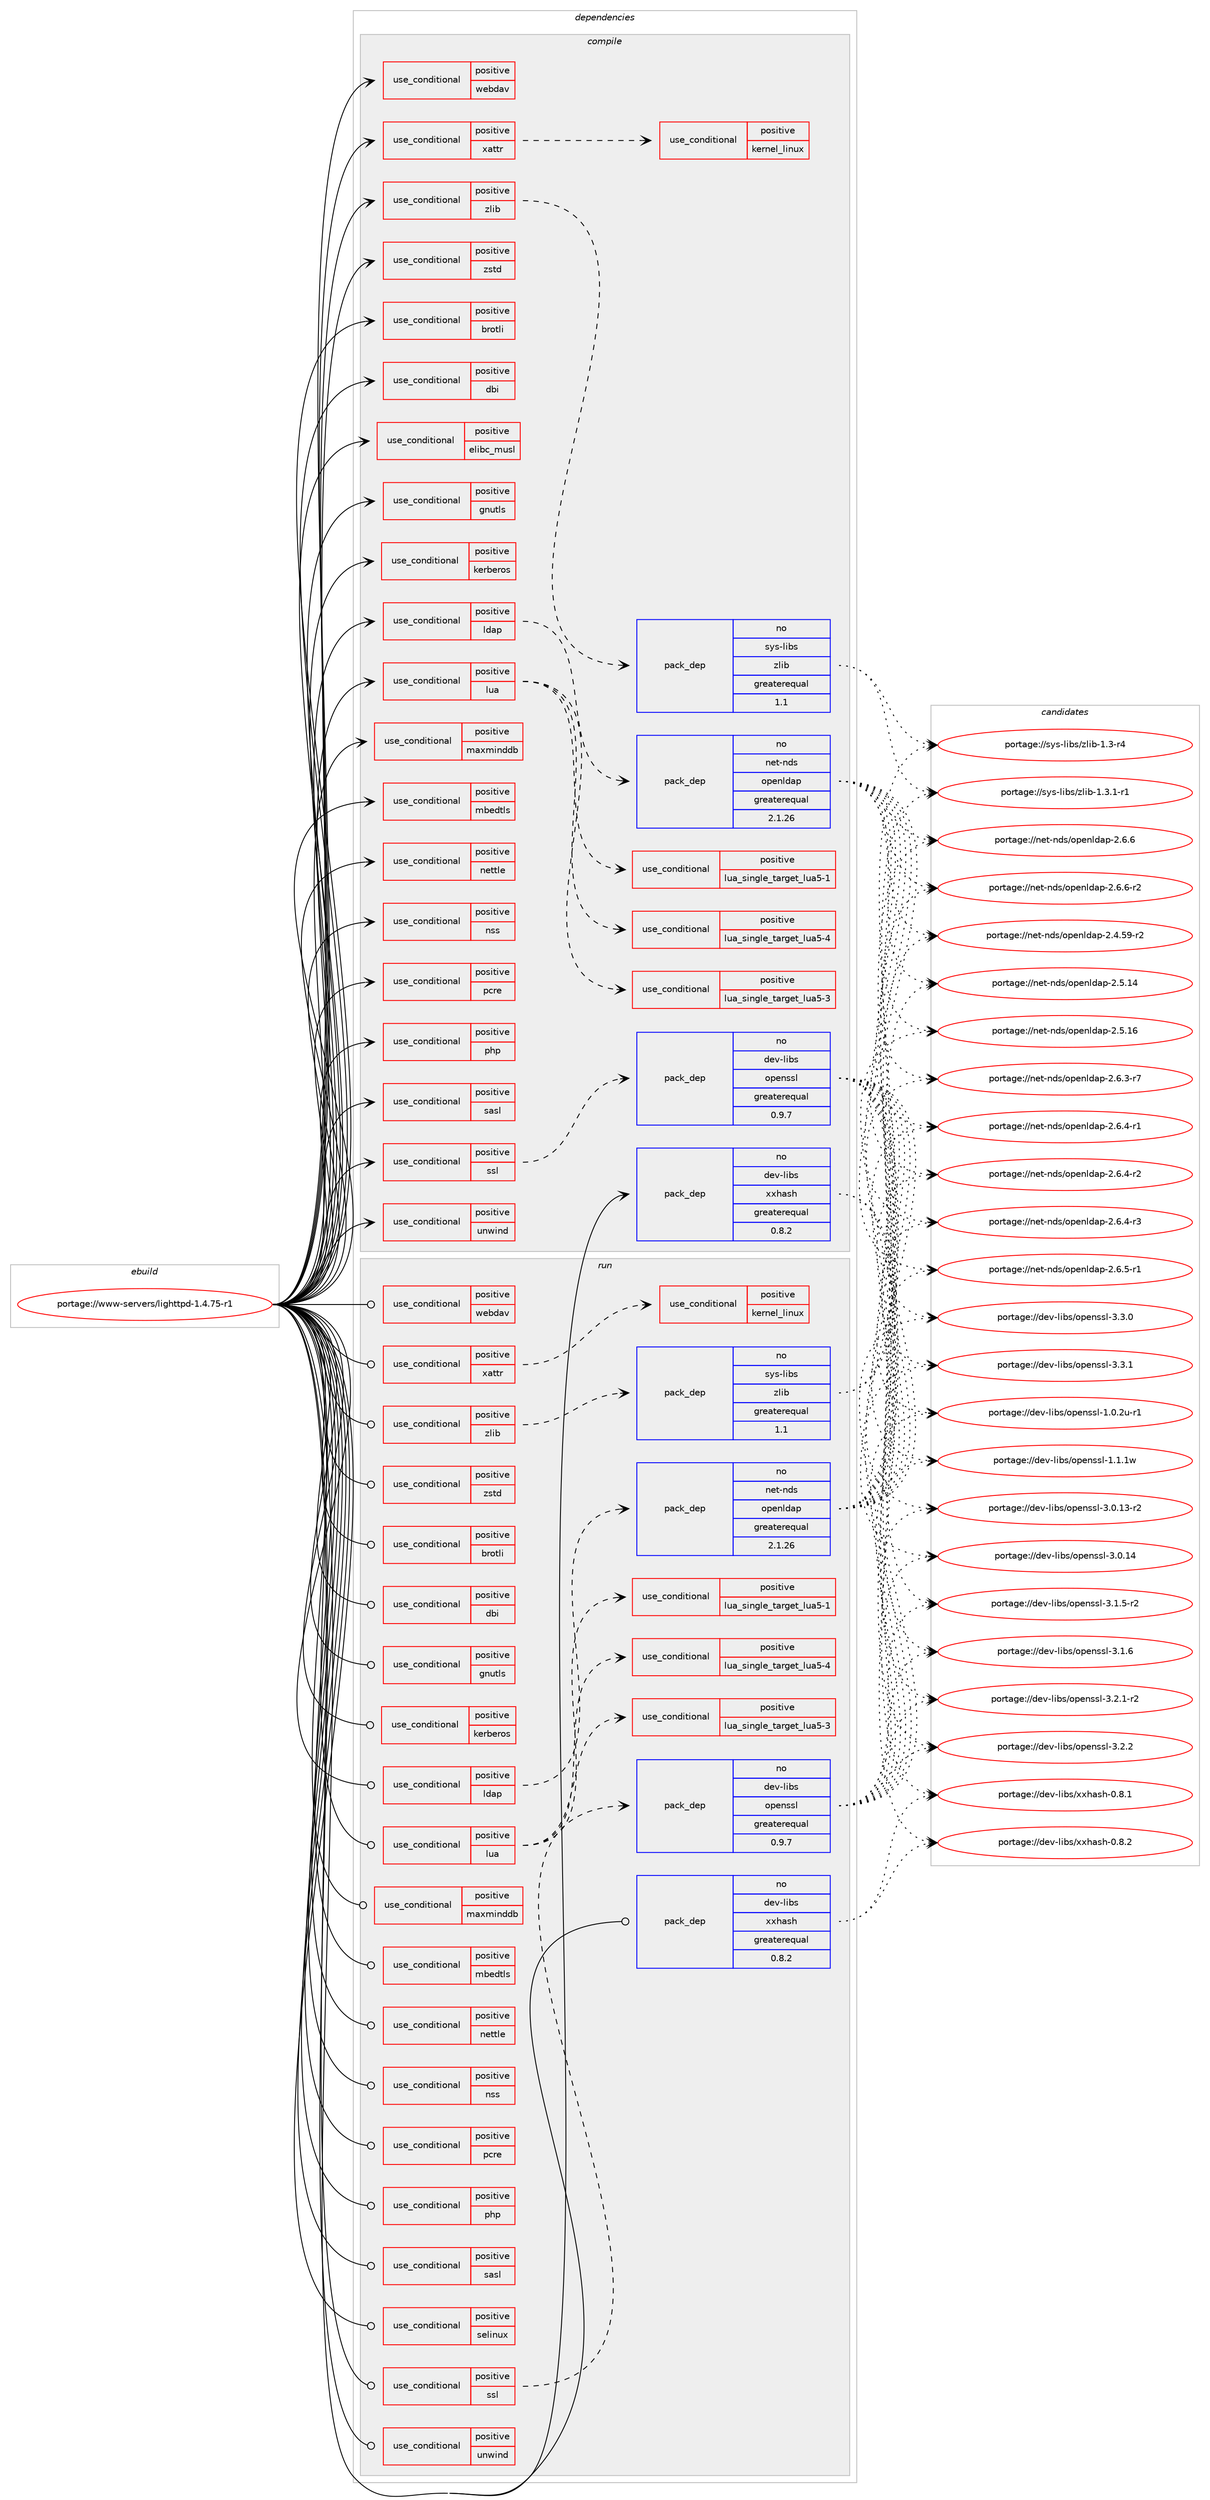 digraph prolog {

# *************
# Graph options
# *************

newrank=true;
concentrate=true;
compound=true;
graph [rankdir=LR,fontname=Helvetica,fontsize=10,ranksep=1.5];#, ranksep=2.5, nodesep=0.2];
edge  [arrowhead=vee];
node  [fontname=Helvetica,fontsize=10];

# **********
# The ebuild
# **********

subgraph cluster_leftcol {
color=gray;
rank=same;
label=<<i>ebuild</i>>;
id [label="portage://www-servers/lighttpd-1.4.75-r1", color=red, width=4, href="../www-servers/lighttpd-1.4.75-r1.svg"];
}

# ****************
# The dependencies
# ****************

subgraph cluster_midcol {
color=gray;
label=<<i>dependencies</i>>;
subgraph cluster_compile {
fillcolor="#eeeeee";
style=filled;
label=<<i>compile</i>>;
subgraph cond117906 {
dependency226831 [label=<<TABLE BORDER="0" CELLBORDER="1" CELLSPACING="0" CELLPADDING="4"><TR><TD ROWSPAN="3" CELLPADDING="10">use_conditional</TD></TR><TR><TD>positive</TD></TR><TR><TD>brotli</TD></TR></TABLE>>, shape=none, color=red];
# *** BEGIN UNKNOWN DEPENDENCY TYPE (TODO) ***
# dependency226831 -> package_dependency(portage://www-servers/lighttpd-1.4.75-r1,install,no,app-arch,brotli,none,[,,],any_same_slot,[])
# *** END UNKNOWN DEPENDENCY TYPE (TODO) ***

}
id:e -> dependency226831:w [weight=20,style="solid",arrowhead="vee"];
subgraph cond117907 {
dependency226832 [label=<<TABLE BORDER="0" CELLBORDER="1" CELLSPACING="0" CELLPADDING="4"><TR><TD ROWSPAN="3" CELLPADDING="10">use_conditional</TD></TR><TR><TD>positive</TD></TR><TR><TD>dbi</TD></TR></TABLE>>, shape=none, color=red];
# *** BEGIN UNKNOWN DEPENDENCY TYPE (TODO) ***
# dependency226832 -> package_dependency(portage://www-servers/lighttpd-1.4.75-r1,install,no,dev-db,libdbi,none,[,,],[],[])
# *** END UNKNOWN DEPENDENCY TYPE (TODO) ***

}
id:e -> dependency226832:w [weight=20,style="solid",arrowhead="vee"];
subgraph cond117908 {
dependency226833 [label=<<TABLE BORDER="0" CELLBORDER="1" CELLSPACING="0" CELLPADDING="4"><TR><TD ROWSPAN="3" CELLPADDING="10">use_conditional</TD></TR><TR><TD>positive</TD></TR><TR><TD>elibc_musl</TD></TR></TABLE>>, shape=none, color=red];
# *** BEGIN UNKNOWN DEPENDENCY TYPE (TODO) ***
# dependency226833 -> package_dependency(portage://www-servers/lighttpd-1.4.75-r1,install,no,sys-libs,queue-standalone,none,[,,],[],[])
# *** END UNKNOWN DEPENDENCY TYPE (TODO) ***

}
id:e -> dependency226833:w [weight=20,style="solid",arrowhead="vee"];
subgraph cond117909 {
dependency226834 [label=<<TABLE BORDER="0" CELLBORDER="1" CELLSPACING="0" CELLPADDING="4"><TR><TD ROWSPAN="3" CELLPADDING="10">use_conditional</TD></TR><TR><TD>positive</TD></TR><TR><TD>gnutls</TD></TR></TABLE>>, shape=none, color=red];
# *** BEGIN UNKNOWN DEPENDENCY TYPE (TODO) ***
# dependency226834 -> package_dependency(portage://www-servers/lighttpd-1.4.75-r1,install,no,net-libs,gnutls,none,[,,],[],[])
# *** END UNKNOWN DEPENDENCY TYPE (TODO) ***

}
id:e -> dependency226834:w [weight=20,style="solid",arrowhead="vee"];
subgraph cond117910 {
dependency226835 [label=<<TABLE BORDER="0" CELLBORDER="1" CELLSPACING="0" CELLPADDING="4"><TR><TD ROWSPAN="3" CELLPADDING="10">use_conditional</TD></TR><TR><TD>positive</TD></TR><TR><TD>kerberos</TD></TR></TABLE>>, shape=none, color=red];
# *** BEGIN UNKNOWN DEPENDENCY TYPE (TODO) ***
# dependency226835 -> package_dependency(portage://www-servers/lighttpd-1.4.75-r1,install,no,virtual,krb5,none,[,,],[],[])
# *** END UNKNOWN DEPENDENCY TYPE (TODO) ***

}
id:e -> dependency226835:w [weight=20,style="solid",arrowhead="vee"];
subgraph cond117911 {
dependency226836 [label=<<TABLE BORDER="0" CELLBORDER="1" CELLSPACING="0" CELLPADDING="4"><TR><TD ROWSPAN="3" CELLPADDING="10">use_conditional</TD></TR><TR><TD>positive</TD></TR><TR><TD>ldap</TD></TR></TABLE>>, shape=none, color=red];
subgraph pack105628 {
dependency226837 [label=<<TABLE BORDER="0" CELLBORDER="1" CELLSPACING="0" CELLPADDING="4" WIDTH="220"><TR><TD ROWSPAN="6" CELLPADDING="30">pack_dep</TD></TR><TR><TD WIDTH="110">no</TD></TR><TR><TD>net-nds</TD></TR><TR><TD>openldap</TD></TR><TR><TD>greaterequal</TD></TR><TR><TD>2.1.26</TD></TR></TABLE>>, shape=none, color=blue];
}
dependency226836:e -> dependency226837:w [weight=20,style="dashed",arrowhead="vee"];
}
id:e -> dependency226836:w [weight=20,style="solid",arrowhead="vee"];
subgraph cond117912 {
dependency226838 [label=<<TABLE BORDER="0" CELLBORDER="1" CELLSPACING="0" CELLPADDING="4"><TR><TD ROWSPAN="3" CELLPADDING="10">use_conditional</TD></TR><TR><TD>positive</TD></TR><TR><TD>lua</TD></TR></TABLE>>, shape=none, color=red];
subgraph cond117913 {
dependency226839 [label=<<TABLE BORDER="0" CELLBORDER="1" CELLSPACING="0" CELLPADDING="4"><TR><TD ROWSPAN="3" CELLPADDING="10">use_conditional</TD></TR><TR><TD>positive</TD></TR><TR><TD>lua_single_target_lua5-1</TD></TR></TABLE>>, shape=none, color=red];
# *** BEGIN UNKNOWN DEPENDENCY TYPE (TODO) ***
# dependency226839 -> package_dependency(portage://www-servers/lighttpd-1.4.75-r1,install,no,dev-lang,lua,none,[,,],[slot(5.1)],[])
# *** END UNKNOWN DEPENDENCY TYPE (TODO) ***

}
dependency226838:e -> dependency226839:w [weight=20,style="dashed",arrowhead="vee"];
subgraph cond117914 {
dependency226840 [label=<<TABLE BORDER="0" CELLBORDER="1" CELLSPACING="0" CELLPADDING="4"><TR><TD ROWSPAN="3" CELLPADDING="10">use_conditional</TD></TR><TR><TD>positive</TD></TR><TR><TD>lua_single_target_lua5-3</TD></TR></TABLE>>, shape=none, color=red];
# *** BEGIN UNKNOWN DEPENDENCY TYPE (TODO) ***
# dependency226840 -> package_dependency(portage://www-servers/lighttpd-1.4.75-r1,install,no,dev-lang,lua,none,[,,],[slot(5.3)],[])
# *** END UNKNOWN DEPENDENCY TYPE (TODO) ***

}
dependency226838:e -> dependency226840:w [weight=20,style="dashed",arrowhead="vee"];
subgraph cond117915 {
dependency226841 [label=<<TABLE BORDER="0" CELLBORDER="1" CELLSPACING="0" CELLPADDING="4"><TR><TD ROWSPAN="3" CELLPADDING="10">use_conditional</TD></TR><TR><TD>positive</TD></TR><TR><TD>lua_single_target_lua5-4</TD></TR></TABLE>>, shape=none, color=red];
# *** BEGIN UNKNOWN DEPENDENCY TYPE (TODO) ***
# dependency226841 -> package_dependency(portage://www-servers/lighttpd-1.4.75-r1,install,no,dev-lang,lua,none,[,,],[slot(5.4)],[])
# *** END UNKNOWN DEPENDENCY TYPE (TODO) ***

}
dependency226838:e -> dependency226841:w [weight=20,style="dashed",arrowhead="vee"];
}
id:e -> dependency226838:w [weight=20,style="solid",arrowhead="vee"];
subgraph cond117916 {
dependency226842 [label=<<TABLE BORDER="0" CELLBORDER="1" CELLSPACING="0" CELLPADDING="4"><TR><TD ROWSPAN="3" CELLPADDING="10">use_conditional</TD></TR><TR><TD>positive</TD></TR><TR><TD>maxminddb</TD></TR></TABLE>>, shape=none, color=red];
# *** BEGIN UNKNOWN DEPENDENCY TYPE (TODO) ***
# dependency226842 -> package_dependency(portage://www-servers/lighttpd-1.4.75-r1,install,no,dev-libs,libmaxminddb,none,[,,],[],[])
# *** END UNKNOWN DEPENDENCY TYPE (TODO) ***

}
id:e -> dependency226842:w [weight=20,style="solid",arrowhead="vee"];
subgraph cond117917 {
dependency226843 [label=<<TABLE BORDER="0" CELLBORDER="1" CELLSPACING="0" CELLPADDING="4"><TR><TD ROWSPAN="3" CELLPADDING="10">use_conditional</TD></TR><TR><TD>positive</TD></TR><TR><TD>mbedtls</TD></TR></TABLE>>, shape=none, color=red];
# *** BEGIN UNKNOWN DEPENDENCY TYPE (TODO) ***
# dependency226843 -> package_dependency(portage://www-servers/lighttpd-1.4.75-r1,install,no,net-libs,mbedtls,none,[,,],[],[])
# *** END UNKNOWN DEPENDENCY TYPE (TODO) ***

}
id:e -> dependency226843:w [weight=20,style="solid",arrowhead="vee"];
subgraph cond117918 {
dependency226844 [label=<<TABLE BORDER="0" CELLBORDER="1" CELLSPACING="0" CELLPADDING="4"><TR><TD ROWSPAN="3" CELLPADDING="10">use_conditional</TD></TR><TR><TD>positive</TD></TR><TR><TD>nettle</TD></TR></TABLE>>, shape=none, color=red];
# *** BEGIN UNKNOWN DEPENDENCY TYPE (TODO) ***
# dependency226844 -> package_dependency(portage://www-servers/lighttpd-1.4.75-r1,install,no,dev-libs,nettle,none,[,,],any_same_slot,[])
# *** END UNKNOWN DEPENDENCY TYPE (TODO) ***

}
id:e -> dependency226844:w [weight=20,style="solid",arrowhead="vee"];
subgraph cond117919 {
dependency226845 [label=<<TABLE BORDER="0" CELLBORDER="1" CELLSPACING="0" CELLPADDING="4"><TR><TD ROWSPAN="3" CELLPADDING="10">use_conditional</TD></TR><TR><TD>positive</TD></TR><TR><TD>nss</TD></TR></TABLE>>, shape=none, color=red];
# *** BEGIN UNKNOWN DEPENDENCY TYPE (TODO) ***
# dependency226845 -> package_dependency(portage://www-servers/lighttpd-1.4.75-r1,install,no,dev-libs,nss,none,[,,],[],[])
# *** END UNKNOWN DEPENDENCY TYPE (TODO) ***

}
id:e -> dependency226845:w [weight=20,style="solid",arrowhead="vee"];
subgraph cond117920 {
dependency226846 [label=<<TABLE BORDER="0" CELLBORDER="1" CELLSPACING="0" CELLPADDING="4"><TR><TD ROWSPAN="3" CELLPADDING="10">use_conditional</TD></TR><TR><TD>positive</TD></TR><TR><TD>pcre</TD></TR></TABLE>>, shape=none, color=red];
# *** BEGIN UNKNOWN DEPENDENCY TYPE (TODO) ***
# dependency226846 -> package_dependency(portage://www-servers/lighttpd-1.4.75-r1,install,no,dev-libs,libpcre2,none,[,,],[],[])
# *** END UNKNOWN DEPENDENCY TYPE (TODO) ***

}
id:e -> dependency226846:w [weight=20,style="solid",arrowhead="vee"];
subgraph cond117921 {
dependency226847 [label=<<TABLE BORDER="0" CELLBORDER="1" CELLSPACING="0" CELLPADDING="4"><TR><TD ROWSPAN="3" CELLPADDING="10">use_conditional</TD></TR><TR><TD>positive</TD></TR><TR><TD>php</TD></TR></TABLE>>, shape=none, color=red];
# *** BEGIN UNKNOWN DEPENDENCY TYPE (TODO) ***
# dependency226847 -> package_dependency(portage://www-servers/lighttpd-1.4.75-r1,install,no,dev-lang,php,none,[,,],any_different_slot,[use(enable(cgi),none)])
# *** END UNKNOWN DEPENDENCY TYPE (TODO) ***

}
id:e -> dependency226847:w [weight=20,style="solid",arrowhead="vee"];
subgraph cond117922 {
dependency226848 [label=<<TABLE BORDER="0" CELLBORDER="1" CELLSPACING="0" CELLPADDING="4"><TR><TD ROWSPAN="3" CELLPADDING="10">use_conditional</TD></TR><TR><TD>positive</TD></TR><TR><TD>sasl</TD></TR></TABLE>>, shape=none, color=red];
# *** BEGIN UNKNOWN DEPENDENCY TYPE (TODO) ***
# dependency226848 -> package_dependency(portage://www-servers/lighttpd-1.4.75-r1,install,no,dev-libs,cyrus-sasl,none,[,,],[],[])
# *** END UNKNOWN DEPENDENCY TYPE (TODO) ***

}
id:e -> dependency226848:w [weight=20,style="solid",arrowhead="vee"];
subgraph cond117923 {
dependency226849 [label=<<TABLE BORDER="0" CELLBORDER="1" CELLSPACING="0" CELLPADDING="4"><TR><TD ROWSPAN="3" CELLPADDING="10">use_conditional</TD></TR><TR><TD>positive</TD></TR><TR><TD>ssl</TD></TR></TABLE>>, shape=none, color=red];
subgraph pack105629 {
dependency226850 [label=<<TABLE BORDER="0" CELLBORDER="1" CELLSPACING="0" CELLPADDING="4" WIDTH="220"><TR><TD ROWSPAN="6" CELLPADDING="30">pack_dep</TD></TR><TR><TD WIDTH="110">no</TD></TR><TR><TD>dev-libs</TD></TR><TR><TD>openssl</TD></TR><TR><TD>greaterequal</TD></TR><TR><TD>0.9.7</TD></TR></TABLE>>, shape=none, color=blue];
}
dependency226849:e -> dependency226850:w [weight=20,style="dashed",arrowhead="vee"];
}
id:e -> dependency226849:w [weight=20,style="solid",arrowhead="vee"];
subgraph cond117924 {
dependency226851 [label=<<TABLE BORDER="0" CELLBORDER="1" CELLSPACING="0" CELLPADDING="4"><TR><TD ROWSPAN="3" CELLPADDING="10">use_conditional</TD></TR><TR><TD>positive</TD></TR><TR><TD>unwind</TD></TR></TABLE>>, shape=none, color=red];
# *** BEGIN UNKNOWN DEPENDENCY TYPE (TODO) ***
# dependency226851 -> package_dependency(portage://www-servers/lighttpd-1.4.75-r1,install,no,sys-libs,libunwind,none,[,,],any_same_slot,[])
# *** END UNKNOWN DEPENDENCY TYPE (TODO) ***

}
id:e -> dependency226851:w [weight=20,style="solid",arrowhead="vee"];
subgraph cond117925 {
dependency226852 [label=<<TABLE BORDER="0" CELLBORDER="1" CELLSPACING="0" CELLPADDING="4"><TR><TD ROWSPAN="3" CELLPADDING="10">use_conditional</TD></TR><TR><TD>positive</TD></TR><TR><TD>webdav</TD></TR></TABLE>>, shape=none, color=red];
# *** BEGIN UNKNOWN DEPENDENCY TYPE (TODO) ***
# dependency226852 -> package_dependency(portage://www-servers/lighttpd-1.4.75-r1,install,no,dev-libs,libxml2,none,[,,],[],[])
# *** END UNKNOWN DEPENDENCY TYPE (TODO) ***

# *** BEGIN UNKNOWN DEPENDENCY TYPE (TODO) ***
# dependency226852 -> package_dependency(portage://www-servers/lighttpd-1.4.75-r1,install,no,dev-db,sqlite,none,[,,],[],[])
# *** END UNKNOWN DEPENDENCY TYPE (TODO) ***

}
id:e -> dependency226852:w [weight=20,style="solid",arrowhead="vee"];
subgraph cond117926 {
dependency226853 [label=<<TABLE BORDER="0" CELLBORDER="1" CELLSPACING="0" CELLPADDING="4"><TR><TD ROWSPAN="3" CELLPADDING="10">use_conditional</TD></TR><TR><TD>positive</TD></TR><TR><TD>xattr</TD></TR></TABLE>>, shape=none, color=red];
subgraph cond117927 {
dependency226854 [label=<<TABLE BORDER="0" CELLBORDER="1" CELLSPACING="0" CELLPADDING="4"><TR><TD ROWSPAN="3" CELLPADDING="10">use_conditional</TD></TR><TR><TD>positive</TD></TR><TR><TD>kernel_linux</TD></TR></TABLE>>, shape=none, color=red];
# *** BEGIN UNKNOWN DEPENDENCY TYPE (TODO) ***
# dependency226854 -> package_dependency(portage://www-servers/lighttpd-1.4.75-r1,install,no,sys-apps,attr,none,[,,],[],[])
# *** END UNKNOWN DEPENDENCY TYPE (TODO) ***

}
dependency226853:e -> dependency226854:w [weight=20,style="dashed",arrowhead="vee"];
}
id:e -> dependency226853:w [weight=20,style="solid",arrowhead="vee"];
subgraph cond117928 {
dependency226855 [label=<<TABLE BORDER="0" CELLBORDER="1" CELLSPACING="0" CELLPADDING="4"><TR><TD ROWSPAN="3" CELLPADDING="10">use_conditional</TD></TR><TR><TD>positive</TD></TR><TR><TD>zlib</TD></TR></TABLE>>, shape=none, color=red];
subgraph pack105630 {
dependency226856 [label=<<TABLE BORDER="0" CELLBORDER="1" CELLSPACING="0" CELLPADDING="4" WIDTH="220"><TR><TD ROWSPAN="6" CELLPADDING="30">pack_dep</TD></TR><TR><TD WIDTH="110">no</TD></TR><TR><TD>sys-libs</TD></TR><TR><TD>zlib</TD></TR><TR><TD>greaterequal</TD></TR><TR><TD>1.1</TD></TR></TABLE>>, shape=none, color=blue];
}
dependency226855:e -> dependency226856:w [weight=20,style="dashed",arrowhead="vee"];
}
id:e -> dependency226855:w [weight=20,style="solid",arrowhead="vee"];
subgraph cond117929 {
dependency226857 [label=<<TABLE BORDER="0" CELLBORDER="1" CELLSPACING="0" CELLPADDING="4"><TR><TD ROWSPAN="3" CELLPADDING="10">use_conditional</TD></TR><TR><TD>positive</TD></TR><TR><TD>zstd</TD></TR></TABLE>>, shape=none, color=red];
# *** BEGIN UNKNOWN DEPENDENCY TYPE (TODO) ***
# dependency226857 -> package_dependency(portage://www-servers/lighttpd-1.4.75-r1,install,no,app-arch,zstd,none,[,,],any_same_slot,[])
# *** END UNKNOWN DEPENDENCY TYPE (TODO) ***

}
id:e -> dependency226857:w [weight=20,style="solid",arrowhead="vee"];
# *** BEGIN UNKNOWN DEPENDENCY TYPE (TODO) ***
# id -> package_dependency(portage://www-servers/lighttpd-1.4.75-r1,install,no,acct-group,lighttpd,none,[,,],[],[])
# *** END UNKNOWN DEPENDENCY TYPE (TODO) ***

# *** BEGIN UNKNOWN DEPENDENCY TYPE (TODO) ***
# id -> package_dependency(portage://www-servers/lighttpd-1.4.75-r1,install,no,acct-user,lighttpd,none,[,,],[],[])
# *** END UNKNOWN DEPENDENCY TYPE (TODO) ***

subgraph pack105631 {
dependency226858 [label=<<TABLE BORDER="0" CELLBORDER="1" CELLSPACING="0" CELLPADDING="4" WIDTH="220"><TR><TD ROWSPAN="6" CELLPADDING="30">pack_dep</TD></TR><TR><TD WIDTH="110">no</TD></TR><TR><TD>dev-libs</TD></TR><TR><TD>xxhash</TD></TR><TR><TD>greaterequal</TD></TR><TR><TD>0.8.2</TD></TR></TABLE>>, shape=none, color=blue];
}
id:e -> dependency226858:w [weight=20,style="solid",arrowhead="vee"];
# *** BEGIN UNKNOWN DEPENDENCY TYPE (TODO) ***
# id -> package_dependency(portage://www-servers/lighttpd-1.4.75-r1,install,no,virtual,libcrypt,none,[,,],any_same_slot,[])
# *** END UNKNOWN DEPENDENCY TYPE (TODO) ***

}
subgraph cluster_compileandrun {
fillcolor="#eeeeee";
style=filled;
label=<<i>compile and run</i>>;
}
subgraph cluster_run {
fillcolor="#eeeeee";
style=filled;
label=<<i>run</i>>;
subgraph cond117930 {
dependency226859 [label=<<TABLE BORDER="0" CELLBORDER="1" CELLSPACING="0" CELLPADDING="4"><TR><TD ROWSPAN="3" CELLPADDING="10">use_conditional</TD></TR><TR><TD>positive</TD></TR><TR><TD>brotli</TD></TR></TABLE>>, shape=none, color=red];
# *** BEGIN UNKNOWN DEPENDENCY TYPE (TODO) ***
# dependency226859 -> package_dependency(portage://www-servers/lighttpd-1.4.75-r1,run,no,app-arch,brotli,none,[,,],any_same_slot,[])
# *** END UNKNOWN DEPENDENCY TYPE (TODO) ***

}
id:e -> dependency226859:w [weight=20,style="solid",arrowhead="odot"];
subgraph cond117931 {
dependency226860 [label=<<TABLE BORDER="0" CELLBORDER="1" CELLSPACING="0" CELLPADDING="4"><TR><TD ROWSPAN="3" CELLPADDING="10">use_conditional</TD></TR><TR><TD>positive</TD></TR><TR><TD>dbi</TD></TR></TABLE>>, shape=none, color=red];
# *** BEGIN UNKNOWN DEPENDENCY TYPE (TODO) ***
# dependency226860 -> package_dependency(portage://www-servers/lighttpd-1.4.75-r1,run,no,dev-db,libdbi,none,[,,],[],[])
# *** END UNKNOWN DEPENDENCY TYPE (TODO) ***

}
id:e -> dependency226860:w [weight=20,style="solid",arrowhead="odot"];
subgraph cond117932 {
dependency226861 [label=<<TABLE BORDER="0" CELLBORDER="1" CELLSPACING="0" CELLPADDING="4"><TR><TD ROWSPAN="3" CELLPADDING="10">use_conditional</TD></TR><TR><TD>positive</TD></TR><TR><TD>gnutls</TD></TR></TABLE>>, shape=none, color=red];
# *** BEGIN UNKNOWN DEPENDENCY TYPE (TODO) ***
# dependency226861 -> package_dependency(portage://www-servers/lighttpd-1.4.75-r1,run,no,net-libs,gnutls,none,[,,],[],[])
# *** END UNKNOWN DEPENDENCY TYPE (TODO) ***

}
id:e -> dependency226861:w [weight=20,style="solid",arrowhead="odot"];
subgraph cond117933 {
dependency226862 [label=<<TABLE BORDER="0" CELLBORDER="1" CELLSPACING="0" CELLPADDING="4"><TR><TD ROWSPAN="3" CELLPADDING="10">use_conditional</TD></TR><TR><TD>positive</TD></TR><TR><TD>kerberos</TD></TR></TABLE>>, shape=none, color=red];
# *** BEGIN UNKNOWN DEPENDENCY TYPE (TODO) ***
# dependency226862 -> package_dependency(portage://www-servers/lighttpd-1.4.75-r1,run,no,virtual,krb5,none,[,,],[],[])
# *** END UNKNOWN DEPENDENCY TYPE (TODO) ***

}
id:e -> dependency226862:w [weight=20,style="solid",arrowhead="odot"];
subgraph cond117934 {
dependency226863 [label=<<TABLE BORDER="0" CELLBORDER="1" CELLSPACING="0" CELLPADDING="4"><TR><TD ROWSPAN="3" CELLPADDING="10">use_conditional</TD></TR><TR><TD>positive</TD></TR><TR><TD>ldap</TD></TR></TABLE>>, shape=none, color=red];
subgraph pack105632 {
dependency226864 [label=<<TABLE BORDER="0" CELLBORDER="1" CELLSPACING="0" CELLPADDING="4" WIDTH="220"><TR><TD ROWSPAN="6" CELLPADDING="30">pack_dep</TD></TR><TR><TD WIDTH="110">no</TD></TR><TR><TD>net-nds</TD></TR><TR><TD>openldap</TD></TR><TR><TD>greaterequal</TD></TR><TR><TD>2.1.26</TD></TR></TABLE>>, shape=none, color=blue];
}
dependency226863:e -> dependency226864:w [weight=20,style="dashed",arrowhead="vee"];
}
id:e -> dependency226863:w [weight=20,style="solid",arrowhead="odot"];
subgraph cond117935 {
dependency226865 [label=<<TABLE BORDER="0" CELLBORDER="1" CELLSPACING="0" CELLPADDING="4"><TR><TD ROWSPAN="3" CELLPADDING="10">use_conditional</TD></TR><TR><TD>positive</TD></TR><TR><TD>lua</TD></TR></TABLE>>, shape=none, color=red];
subgraph cond117936 {
dependency226866 [label=<<TABLE BORDER="0" CELLBORDER="1" CELLSPACING="0" CELLPADDING="4"><TR><TD ROWSPAN="3" CELLPADDING="10">use_conditional</TD></TR><TR><TD>positive</TD></TR><TR><TD>lua_single_target_lua5-1</TD></TR></TABLE>>, shape=none, color=red];
# *** BEGIN UNKNOWN DEPENDENCY TYPE (TODO) ***
# dependency226866 -> package_dependency(portage://www-servers/lighttpd-1.4.75-r1,run,no,dev-lang,lua,none,[,,],[slot(5.1)],[])
# *** END UNKNOWN DEPENDENCY TYPE (TODO) ***

}
dependency226865:e -> dependency226866:w [weight=20,style="dashed",arrowhead="vee"];
subgraph cond117937 {
dependency226867 [label=<<TABLE BORDER="0" CELLBORDER="1" CELLSPACING="0" CELLPADDING="4"><TR><TD ROWSPAN="3" CELLPADDING="10">use_conditional</TD></TR><TR><TD>positive</TD></TR><TR><TD>lua_single_target_lua5-3</TD></TR></TABLE>>, shape=none, color=red];
# *** BEGIN UNKNOWN DEPENDENCY TYPE (TODO) ***
# dependency226867 -> package_dependency(portage://www-servers/lighttpd-1.4.75-r1,run,no,dev-lang,lua,none,[,,],[slot(5.3)],[])
# *** END UNKNOWN DEPENDENCY TYPE (TODO) ***

}
dependency226865:e -> dependency226867:w [weight=20,style="dashed",arrowhead="vee"];
subgraph cond117938 {
dependency226868 [label=<<TABLE BORDER="0" CELLBORDER="1" CELLSPACING="0" CELLPADDING="4"><TR><TD ROWSPAN="3" CELLPADDING="10">use_conditional</TD></TR><TR><TD>positive</TD></TR><TR><TD>lua_single_target_lua5-4</TD></TR></TABLE>>, shape=none, color=red];
# *** BEGIN UNKNOWN DEPENDENCY TYPE (TODO) ***
# dependency226868 -> package_dependency(portage://www-servers/lighttpd-1.4.75-r1,run,no,dev-lang,lua,none,[,,],[slot(5.4)],[])
# *** END UNKNOWN DEPENDENCY TYPE (TODO) ***

}
dependency226865:e -> dependency226868:w [weight=20,style="dashed",arrowhead="vee"];
}
id:e -> dependency226865:w [weight=20,style="solid",arrowhead="odot"];
subgraph cond117939 {
dependency226869 [label=<<TABLE BORDER="0" CELLBORDER="1" CELLSPACING="0" CELLPADDING="4"><TR><TD ROWSPAN="3" CELLPADDING="10">use_conditional</TD></TR><TR><TD>positive</TD></TR><TR><TD>maxminddb</TD></TR></TABLE>>, shape=none, color=red];
# *** BEGIN UNKNOWN DEPENDENCY TYPE (TODO) ***
# dependency226869 -> package_dependency(portage://www-servers/lighttpd-1.4.75-r1,run,no,dev-libs,libmaxminddb,none,[,,],[],[])
# *** END UNKNOWN DEPENDENCY TYPE (TODO) ***

}
id:e -> dependency226869:w [weight=20,style="solid",arrowhead="odot"];
subgraph cond117940 {
dependency226870 [label=<<TABLE BORDER="0" CELLBORDER="1" CELLSPACING="0" CELLPADDING="4"><TR><TD ROWSPAN="3" CELLPADDING="10">use_conditional</TD></TR><TR><TD>positive</TD></TR><TR><TD>mbedtls</TD></TR></TABLE>>, shape=none, color=red];
# *** BEGIN UNKNOWN DEPENDENCY TYPE (TODO) ***
# dependency226870 -> package_dependency(portage://www-servers/lighttpd-1.4.75-r1,run,no,net-libs,mbedtls,none,[,,],[],[])
# *** END UNKNOWN DEPENDENCY TYPE (TODO) ***

}
id:e -> dependency226870:w [weight=20,style="solid",arrowhead="odot"];
subgraph cond117941 {
dependency226871 [label=<<TABLE BORDER="0" CELLBORDER="1" CELLSPACING="0" CELLPADDING="4"><TR><TD ROWSPAN="3" CELLPADDING="10">use_conditional</TD></TR><TR><TD>positive</TD></TR><TR><TD>nettle</TD></TR></TABLE>>, shape=none, color=red];
# *** BEGIN UNKNOWN DEPENDENCY TYPE (TODO) ***
# dependency226871 -> package_dependency(portage://www-servers/lighttpd-1.4.75-r1,run,no,dev-libs,nettle,none,[,,],any_same_slot,[])
# *** END UNKNOWN DEPENDENCY TYPE (TODO) ***

}
id:e -> dependency226871:w [weight=20,style="solid",arrowhead="odot"];
subgraph cond117942 {
dependency226872 [label=<<TABLE BORDER="0" CELLBORDER="1" CELLSPACING="0" CELLPADDING="4"><TR><TD ROWSPAN="3" CELLPADDING="10">use_conditional</TD></TR><TR><TD>positive</TD></TR><TR><TD>nss</TD></TR></TABLE>>, shape=none, color=red];
# *** BEGIN UNKNOWN DEPENDENCY TYPE (TODO) ***
# dependency226872 -> package_dependency(portage://www-servers/lighttpd-1.4.75-r1,run,no,dev-libs,nss,none,[,,],[],[])
# *** END UNKNOWN DEPENDENCY TYPE (TODO) ***

}
id:e -> dependency226872:w [weight=20,style="solid",arrowhead="odot"];
subgraph cond117943 {
dependency226873 [label=<<TABLE BORDER="0" CELLBORDER="1" CELLSPACING="0" CELLPADDING="4"><TR><TD ROWSPAN="3" CELLPADDING="10">use_conditional</TD></TR><TR><TD>positive</TD></TR><TR><TD>pcre</TD></TR></TABLE>>, shape=none, color=red];
# *** BEGIN UNKNOWN DEPENDENCY TYPE (TODO) ***
# dependency226873 -> package_dependency(portage://www-servers/lighttpd-1.4.75-r1,run,no,dev-libs,libpcre2,none,[,,],[],[])
# *** END UNKNOWN DEPENDENCY TYPE (TODO) ***

}
id:e -> dependency226873:w [weight=20,style="solid",arrowhead="odot"];
subgraph cond117944 {
dependency226874 [label=<<TABLE BORDER="0" CELLBORDER="1" CELLSPACING="0" CELLPADDING="4"><TR><TD ROWSPAN="3" CELLPADDING="10">use_conditional</TD></TR><TR><TD>positive</TD></TR><TR><TD>php</TD></TR></TABLE>>, shape=none, color=red];
# *** BEGIN UNKNOWN DEPENDENCY TYPE (TODO) ***
# dependency226874 -> package_dependency(portage://www-servers/lighttpd-1.4.75-r1,run,no,dev-lang,php,none,[,,],any_different_slot,[use(enable(cgi),none)])
# *** END UNKNOWN DEPENDENCY TYPE (TODO) ***

}
id:e -> dependency226874:w [weight=20,style="solid",arrowhead="odot"];
subgraph cond117945 {
dependency226875 [label=<<TABLE BORDER="0" CELLBORDER="1" CELLSPACING="0" CELLPADDING="4"><TR><TD ROWSPAN="3" CELLPADDING="10">use_conditional</TD></TR><TR><TD>positive</TD></TR><TR><TD>sasl</TD></TR></TABLE>>, shape=none, color=red];
# *** BEGIN UNKNOWN DEPENDENCY TYPE (TODO) ***
# dependency226875 -> package_dependency(portage://www-servers/lighttpd-1.4.75-r1,run,no,dev-libs,cyrus-sasl,none,[,,],[],[])
# *** END UNKNOWN DEPENDENCY TYPE (TODO) ***

}
id:e -> dependency226875:w [weight=20,style="solid",arrowhead="odot"];
subgraph cond117946 {
dependency226876 [label=<<TABLE BORDER="0" CELLBORDER="1" CELLSPACING="0" CELLPADDING="4"><TR><TD ROWSPAN="3" CELLPADDING="10">use_conditional</TD></TR><TR><TD>positive</TD></TR><TR><TD>selinux</TD></TR></TABLE>>, shape=none, color=red];
# *** BEGIN UNKNOWN DEPENDENCY TYPE (TODO) ***
# dependency226876 -> package_dependency(portage://www-servers/lighttpd-1.4.75-r1,run,no,sec-policy,selinux-apache,none,[,,],[],[])
# *** END UNKNOWN DEPENDENCY TYPE (TODO) ***

}
id:e -> dependency226876:w [weight=20,style="solid",arrowhead="odot"];
subgraph cond117947 {
dependency226877 [label=<<TABLE BORDER="0" CELLBORDER="1" CELLSPACING="0" CELLPADDING="4"><TR><TD ROWSPAN="3" CELLPADDING="10">use_conditional</TD></TR><TR><TD>positive</TD></TR><TR><TD>ssl</TD></TR></TABLE>>, shape=none, color=red];
subgraph pack105633 {
dependency226878 [label=<<TABLE BORDER="0" CELLBORDER="1" CELLSPACING="0" CELLPADDING="4" WIDTH="220"><TR><TD ROWSPAN="6" CELLPADDING="30">pack_dep</TD></TR><TR><TD WIDTH="110">no</TD></TR><TR><TD>dev-libs</TD></TR><TR><TD>openssl</TD></TR><TR><TD>greaterequal</TD></TR><TR><TD>0.9.7</TD></TR></TABLE>>, shape=none, color=blue];
}
dependency226877:e -> dependency226878:w [weight=20,style="dashed",arrowhead="vee"];
}
id:e -> dependency226877:w [weight=20,style="solid",arrowhead="odot"];
subgraph cond117948 {
dependency226879 [label=<<TABLE BORDER="0" CELLBORDER="1" CELLSPACING="0" CELLPADDING="4"><TR><TD ROWSPAN="3" CELLPADDING="10">use_conditional</TD></TR><TR><TD>positive</TD></TR><TR><TD>unwind</TD></TR></TABLE>>, shape=none, color=red];
# *** BEGIN UNKNOWN DEPENDENCY TYPE (TODO) ***
# dependency226879 -> package_dependency(portage://www-servers/lighttpd-1.4.75-r1,run,no,sys-libs,libunwind,none,[,,],any_same_slot,[])
# *** END UNKNOWN DEPENDENCY TYPE (TODO) ***

}
id:e -> dependency226879:w [weight=20,style="solid",arrowhead="odot"];
subgraph cond117949 {
dependency226880 [label=<<TABLE BORDER="0" CELLBORDER="1" CELLSPACING="0" CELLPADDING="4"><TR><TD ROWSPAN="3" CELLPADDING="10">use_conditional</TD></TR><TR><TD>positive</TD></TR><TR><TD>webdav</TD></TR></TABLE>>, shape=none, color=red];
# *** BEGIN UNKNOWN DEPENDENCY TYPE (TODO) ***
# dependency226880 -> package_dependency(portage://www-servers/lighttpd-1.4.75-r1,run,no,dev-libs,libxml2,none,[,,],[],[])
# *** END UNKNOWN DEPENDENCY TYPE (TODO) ***

# *** BEGIN UNKNOWN DEPENDENCY TYPE (TODO) ***
# dependency226880 -> package_dependency(portage://www-servers/lighttpd-1.4.75-r1,run,no,dev-db,sqlite,none,[,,],[],[])
# *** END UNKNOWN DEPENDENCY TYPE (TODO) ***

}
id:e -> dependency226880:w [weight=20,style="solid",arrowhead="odot"];
subgraph cond117950 {
dependency226881 [label=<<TABLE BORDER="0" CELLBORDER="1" CELLSPACING="0" CELLPADDING="4"><TR><TD ROWSPAN="3" CELLPADDING="10">use_conditional</TD></TR><TR><TD>positive</TD></TR><TR><TD>xattr</TD></TR></TABLE>>, shape=none, color=red];
subgraph cond117951 {
dependency226882 [label=<<TABLE BORDER="0" CELLBORDER="1" CELLSPACING="0" CELLPADDING="4"><TR><TD ROWSPAN="3" CELLPADDING="10">use_conditional</TD></TR><TR><TD>positive</TD></TR><TR><TD>kernel_linux</TD></TR></TABLE>>, shape=none, color=red];
# *** BEGIN UNKNOWN DEPENDENCY TYPE (TODO) ***
# dependency226882 -> package_dependency(portage://www-servers/lighttpd-1.4.75-r1,run,no,sys-apps,attr,none,[,,],[],[])
# *** END UNKNOWN DEPENDENCY TYPE (TODO) ***

}
dependency226881:e -> dependency226882:w [weight=20,style="dashed",arrowhead="vee"];
}
id:e -> dependency226881:w [weight=20,style="solid",arrowhead="odot"];
subgraph cond117952 {
dependency226883 [label=<<TABLE BORDER="0" CELLBORDER="1" CELLSPACING="0" CELLPADDING="4"><TR><TD ROWSPAN="3" CELLPADDING="10">use_conditional</TD></TR><TR><TD>positive</TD></TR><TR><TD>zlib</TD></TR></TABLE>>, shape=none, color=red];
subgraph pack105634 {
dependency226884 [label=<<TABLE BORDER="0" CELLBORDER="1" CELLSPACING="0" CELLPADDING="4" WIDTH="220"><TR><TD ROWSPAN="6" CELLPADDING="30">pack_dep</TD></TR><TR><TD WIDTH="110">no</TD></TR><TR><TD>sys-libs</TD></TR><TR><TD>zlib</TD></TR><TR><TD>greaterequal</TD></TR><TR><TD>1.1</TD></TR></TABLE>>, shape=none, color=blue];
}
dependency226883:e -> dependency226884:w [weight=20,style="dashed",arrowhead="vee"];
}
id:e -> dependency226883:w [weight=20,style="solid",arrowhead="odot"];
subgraph cond117953 {
dependency226885 [label=<<TABLE BORDER="0" CELLBORDER="1" CELLSPACING="0" CELLPADDING="4"><TR><TD ROWSPAN="3" CELLPADDING="10">use_conditional</TD></TR><TR><TD>positive</TD></TR><TR><TD>zstd</TD></TR></TABLE>>, shape=none, color=red];
# *** BEGIN UNKNOWN DEPENDENCY TYPE (TODO) ***
# dependency226885 -> package_dependency(portage://www-servers/lighttpd-1.4.75-r1,run,no,app-arch,zstd,none,[,,],any_same_slot,[])
# *** END UNKNOWN DEPENDENCY TYPE (TODO) ***

}
id:e -> dependency226885:w [weight=20,style="solid",arrowhead="odot"];
# *** BEGIN UNKNOWN DEPENDENCY TYPE (TODO) ***
# id -> package_dependency(portage://www-servers/lighttpd-1.4.75-r1,run,no,acct-group,lighttpd,none,[,,],[],[])
# *** END UNKNOWN DEPENDENCY TYPE (TODO) ***

# *** BEGIN UNKNOWN DEPENDENCY TYPE (TODO) ***
# id -> package_dependency(portage://www-servers/lighttpd-1.4.75-r1,run,no,acct-user,lighttpd,none,[,,],[],[])
# *** END UNKNOWN DEPENDENCY TYPE (TODO) ***

subgraph pack105635 {
dependency226886 [label=<<TABLE BORDER="0" CELLBORDER="1" CELLSPACING="0" CELLPADDING="4" WIDTH="220"><TR><TD ROWSPAN="6" CELLPADDING="30">pack_dep</TD></TR><TR><TD WIDTH="110">no</TD></TR><TR><TD>dev-libs</TD></TR><TR><TD>xxhash</TD></TR><TR><TD>greaterequal</TD></TR><TR><TD>0.8.2</TD></TR></TABLE>>, shape=none, color=blue];
}
id:e -> dependency226886:w [weight=20,style="solid",arrowhead="odot"];
# *** BEGIN UNKNOWN DEPENDENCY TYPE (TODO) ***
# id -> package_dependency(portage://www-servers/lighttpd-1.4.75-r1,run,no,virtual,libcrypt,none,[,,],any_same_slot,[])
# *** END UNKNOWN DEPENDENCY TYPE (TODO) ***

# *** BEGIN UNKNOWN DEPENDENCY TYPE (TODO) ***
# id -> package_dependency(portage://www-servers/lighttpd-1.4.75-r1,run,no,virtual,tmpfiles,none,[,,],[],[])
# *** END UNKNOWN DEPENDENCY TYPE (TODO) ***

}
}

# **************
# The candidates
# **************

subgraph cluster_choices {
rank=same;
color=gray;
label=<<i>candidates</i>>;

subgraph choice105628 {
color=black;
nodesep=1;
choice110101116451101001154711111210111010810097112455046524653574511450 [label="portage://net-nds/openldap-2.4.59-r2", color=red, width=4,href="../net-nds/openldap-2.4.59-r2.svg"];
choice11010111645110100115471111121011101081009711245504653464952 [label="portage://net-nds/openldap-2.5.14", color=red, width=4,href="../net-nds/openldap-2.5.14.svg"];
choice11010111645110100115471111121011101081009711245504653464954 [label="portage://net-nds/openldap-2.5.16", color=red, width=4,href="../net-nds/openldap-2.5.16.svg"];
choice1101011164511010011547111112101110108100971124550465446514511455 [label="portage://net-nds/openldap-2.6.3-r7", color=red, width=4,href="../net-nds/openldap-2.6.3-r7.svg"];
choice1101011164511010011547111112101110108100971124550465446524511449 [label="portage://net-nds/openldap-2.6.4-r1", color=red, width=4,href="../net-nds/openldap-2.6.4-r1.svg"];
choice1101011164511010011547111112101110108100971124550465446524511450 [label="portage://net-nds/openldap-2.6.4-r2", color=red, width=4,href="../net-nds/openldap-2.6.4-r2.svg"];
choice1101011164511010011547111112101110108100971124550465446524511451 [label="portage://net-nds/openldap-2.6.4-r3", color=red, width=4,href="../net-nds/openldap-2.6.4-r3.svg"];
choice1101011164511010011547111112101110108100971124550465446534511449 [label="portage://net-nds/openldap-2.6.5-r1", color=red, width=4,href="../net-nds/openldap-2.6.5-r1.svg"];
choice110101116451101001154711111210111010810097112455046544654 [label="portage://net-nds/openldap-2.6.6", color=red, width=4,href="../net-nds/openldap-2.6.6.svg"];
choice1101011164511010011547111112101110108100971124550465446544511450 [label="portage://net-nds/openldap-2.6.6-r2", color=red, width=4,href="../net-nds/openldap-2.6.6-r2.svg"];
dependency226837:e -> choice110101116451101001154711111210111010810097112455046524653574511450:w [style=dotted,weight="100"];
dependency226837:e -> choice11010111645110100115471111121011101081009711245504653464952:w [style=dotted,weight="100"];
dependency226837:e -> choice11010111645110100115471111121011101081009711245504653464954:w [style=dotted,weight="100"];
dependency226837:e -> choice1101011164511010011547111112101110108100971124550465446514511455:w [style=dotted,weight="100"];
dependency226837:e -> choice1101011164511010011547111112101110108100971124550465446524511449:w [style=dotted,weight="100"];
dependency226837:e -> choice1101011164511010011547111112101110108100971124550465446524511450:w [style=dotted,weight="100"];
dependency226837:e -> choice1101011164511010011547111112101110108100971124550465446524511451:w [style=dotted,weight="100"];
dependency226837:e -> choice1101011164511010011547111112101110108100971124550465446534511449:w [style=dotted,weight="100"];
dependency226837:e -> choice110101116451101001154711111210111010810097112455046544654:w [style=dotted,weight="100"];
dependency226837:e -> choice1101011164511010011547111112101110108100971124550465446544511450:w [style=dotted,weight="100"];
}
subgraph choice105629 {
color=black;
nodesep=1;
choice1001011184510810598115471111121011101151151084549464846501174511449 [label="portage://dev-libs/openssl-1.0.2u-r1", color=red, width=4,href="../dev-libs/openssl-1.0.2u-r1.svg"];
choice100101118451081059811547111112101110115115108454946494649119 [label="portage://dev-libs/openssl-1.1.1w", color=red, width=4,href="../dev-libs/openssl-1.1.1w.svg"];
choice100101118451081059811547111112101110115115108455146484649514511450 [label="portage://dev-libs/openssl-3.0.13-r2", color=red, width=4,href="../dev-libs/openssl-3.0.13-r2.svg"];
choice10010111845108105981154711111210111011511510845514648464952 [label="portage://dev-libs/openssl-3.0.14", color=red, width=4,href="../dev-libs/openssl-3.0.14.svg"];
choice1001011184510810598115471111121011101151151084551464946534511450 [label="portage://dev-libs/openssl-3.1.5-r2", color=red, width=4,href="../dev-libs/openssl-3.1.5-r2.svg"];
choice100101118451081059811547111112101110115115108455146494654 [label="portage://dev-libs/openssl-3.1.6", color=red, width=4,href="../dev-libs/openssl-3.1.6.svg"];
choice1001011184510810598115471111121011101151151084551465046494511450 [label="portage://dev-libs/openssl-3.2.1-r2", color=red, width=4,href="../dev-libs/openssl-3.2.1-r2.svg"];
choice100101118451081059811547111112101110115115108455146504650 [label="portage://dev-libs/openssl-3.2.2", color=red, width=4,href="../dev-libs/openssl-3.2.2.svg"];
choice100101118451081059811547111112101110115115108455146514648 [label="portage://dev-libs/openssl-3.3.0", color=red, width=4,href="../dev-libs/openssl-3.3.0.svg"];
choice100101118451081059811547111112101110115115108455146514649 [label="portage://dev-libs/openssl-3.3.1", color=red, width=4,href="../dev-libs/openssl-3.3.1.svg"];
dependency226850:e -> choice1001011184510810598115471111121011101151151084549464846501174511449:w [style=dotted,weight="100"];
dependency226850:e -> choice100101118451081059811547111112101110115115108454946494649119:w [style=dotted,weight="100"];
dependency226850:e -> choice100101118451081059811547111112101110115115108455146484649514511450:w [style=dotted,weight="100"];
dependency226850:e -> choice10010111845108105981154711111210111011511510845514648464952:w [style=dotted,weight="100"];
dependency226850:e -> choice1001011184510810598115471111121011101151151084551464946534511450:w [style=dotted,weight="100"];
dependency226850:e -> choice100101118451081059811547111112101110115115108455146494654:w [style=dotted,weight="100"];
dependency226850:e -> choice1001011184510810598115471111121011101151151084551465046494511450:w [style=dotted,weight="100"];
dependency226850:e -> choice100101118451081059811547111112101110115115108455146504650:w [style=dotted,weight="100"];
dependency226850:e -> choice100101118451081059811547111112101110115115108455146514648:w [style=dotted,weight="100"];
dependency226850:e -> choice100101118451081059811547111112101110115115108455146514649:w [style=dotted,weight="100"];
}
subgraph choice105630 {
color=black;
nodesep=1;
choice11512111545108105981154712210810598454946514511452 [label="portage://sys-libs/zlib-1.3-r4", color=red, width=4,href="../sys-libs/zlib-1.3-r4.svg"];
choice115121115451081059811547122108105984549465146494511449 [label="portage://sys-libs/zlib-1.3.1-r1", color=red, width=4,href="../sys-libs/zlib-1.3.1-r1.svg"];
dependency226856:e -> choice11512111545108105981154712210810598454946514511452:w [style=dotted,weight="100"];
dependency226856:e -> choice115121115451081059811547122108105984549465146494511449:w [style=dotted,weight="100"];
}
subgraph choice105631 {
color=black;
nodesep=1;
choice10010111845108105981154712012010497115104454846564649 [label="portage://dev-libs/xxhash-0.8.1", color=red, width=4,href="../dev-libs/xxhash-0.8.1.svg"];
choice10010111845108105981154712012010497115104454846564650 [label="portage://dev-libs/xxhash-0.8.2", color=red, width=4,href="../dev-libs/xxhash-0.8.2.svg"];
dependency226858:e -> choice10010111845108105981154712012010497115104454846564649:w [style=dotted,weight="100"];
dependency226858:e -> choice10010111845108105981154712012010497115104454846564650:w [style=dotted,weight="100"];
}
subgraph choice105632 {
color=black;
nodesep=1;
choice110101116451101001154711111210111010810097112455046524653574511450 [label="portage://net-nds/openldap-2.4.59-r2", color=red, width=4,href="../net-nds/openldap-2.4.59-r2.svg"];
choice11010111645110100115471111121011101081009711245504653464952 [label="portage://net-nds/openldap-2.5.14", color=red, width=4,href="../net-nds/openldap-2.5.14.svg"];
choice11010111645110100115471111121011101081009711245504653464954 [label="portage://net-nds/openldap-2.5.16", color=red, width=4,href="../net-nds/openldap-2.5.16.svg"];
choice1101011164511010011547111112101110108100971124550465446514511455 [label="portage://net-nds/openldap-2.6.3-r7", color=red, width=4,href="../net-nds/openldap-2.6.3-r7.svg"];
choice1101011164511010011547111112101110108100971124550465446524511449 [label="portage://net-nds/openldap-2.6.4-r1", color=red, width=4,href="../net-nds/openldap-2.6.4-r1.svg"];
choice1101011164511010011547111112101110108100971124550465446524511450 [label="portage://net-nds/openldap-2.6.4-r2", color=red, width=4,href="../net-nds/openldap-2.6.4-r2.svg"];
choice1101011164511010011547111112101110108100971124550465446524511451 [label="portage://net-nds/openldap-2.6.4-r3", color=red, width=4,href="../net-nds/openldap-2.6.4-r3.svg"];
choice1101011164511010011547111112101110108100971124550465446534511449 [label="portage://net-nds/openldap-2.6.5-r1", color=red, width=4,href="../net-nds/openldap-2.6.5-r1.svg"];
choice110101116451101001154711111210111010810097112455046544654 [label="portage://net-nds/openldap-2.6.6", color=red, width=4,href="../net-nds/openldap-2.6.6.svg"];
choice1101011164511010011547111112101110108100971124550465446544511450 [label="portage://net-nds/openldap-2.6.6-r2", color=red, width=4,href="../net-nds/openldap-2.6.6-r2.svg"];
dependency226864:e -> choice110101116451101001154711111210111010810097112455046524653574511450:w [style=dotted,weight="100"];
dependency226864:e -> choice11010111645110100115471111121011101081009711245504653464952:w [style=dotted,weight="100"];
dependency226864:e -> choice11010111645110100115471111121011101081009711245504653464954:w [style=dotted,weight="100"];
dependency226864:e -> choice1101011164511010011547111112101110108100971124550465446514511455:w [style=dotted,weight="100"];
dependency226864:e -> choice1101011164511010011547111112101110108100971124550465446524511449:w [style=dotted,weight="100"];
dependency226864:e -> choice1101011164511010011547111112101110108100971124550465446524511450:w [style=dotted,weight="100"];
dependency226864:e -> choice1101011164511010011547111112101110108100971124550465446524511451:w [style=dotted,weight="100"];
dependency226864:e -> choice1101011164511010011547111112101110108100971124550465446534511449:w [style=dotted,weight="100"];
dependency226864:e -> choice110101116451101001154711111210111010810097112455046544654:w [style=dotted,weight="100"];
dependency226864:e -> choice1101011164511010011547111112101110108100971124550465446544511450:w [style=dotted,weight="100"];
}
subgraph choice105633 {
color=black;
nodesep=1;
choice1001011184510810598115471111121011101151151084549464846501174511449 [label="portage://dev-libs/openssl-1.0.2u-r1", color=red, width=4,href="../dev-libs/openssl-1.0.2u-r1.svg"];
choice100101118451081059811547111112101110115115108454946494649119 [label="portage://dev-libs/openssl-1.1.1w", color=red, width=4,href="../dev-libs/openssl-1.1.1w.svg"];
choice100101118451081059811547111112101110115115108455146484649514511450 [label="portage://dev-libs/openssl-3.0.13-r2", color=red, width=4,href="../dev-libs/openssl-3.0.13-r2.svg"];
choice10010111845108105981154711111210111011511510845514648464952 [label="portage://dev-libs/openssl-3.0.14", color=red, width=4,href="../dev-libs/openssl-3.0.14.svg"];
choice1001011184510810598115471111121011101151151084551464946534511450 [label="portage://dev-libs/openssl-3.1.5-r2", color=red, width=4,href="../dev-libs/openssl-3.1.5-r2.svg"];
choice100101118451081059811547111112101110115115108455146494654 [label="portage://dev-libs/openssl-3.1.6", color=red, width=4,href="../dev-libs/openssl-3.1.6.svg"];
choice1001011184510810598115471111121011101151151084551465046494511450 [label="portage://dev-libs/openssl-3.2.1-r2", color=red, width=4,href="../dev-libs/openssl-3.2.1-r2.svg"];
choice100101118451081059811547111112101110115115108455146504650 [label="portage://dev-libs/openssl-3.2.2", color=red, width=4,href="../dev-libs/openssl-3.2.2.svg"];
choice100101118451081059811547111112101110115115108455146514648 [label="portage://dev-libs/openssl-3.3.0", color=red, width=4,href="../dev-libs/openssl-3.3.0.svg"];
choice100101118451081059811547111112101110115115108455146514649 [label="portage://dev-libs/openssl-3.3.1", color=red, width=4,href="../dev-libs/openssl-3.3.1.svg"];
dependency226878:e -> choice1001011184510810598115471111121011101151151084549464846501174511449:w [style=dotted,weight="100"];
dependency226878:e -> choice100101118451081059811547111112101110115115108454946494649119:w [style=dotted,weight="100"];
dependency226878:e -> choice100101118451081059811547111112101110115115108455146484649514511450:w [style=dotted,weight="100"];
dependency226878:e -> choice10010111845108105981154711111210111011511510845514648464952:w [style=dotted,weight="100"];
dependency226878:e -> choice1001011184510810598115471111121011101151151084551464946534511450:w [style=dotted,weight="100"];
dependency226878:e -> choice100101118451081059811547111112101110115115108455146494654:w [style=dotted,weight="100"];
dependency226878:e -> choice1001011184510810598115471111121011101151151084551465046494511450:w [style=dotted,weight="100"];
dependency226878:e -> choice100101118451081059811547111112101110115115108455146504650:w [style=dotted,weight="100"];
dependency226878:e -> choice100101118451081059811547111112101110115115108455146514648:w [style=dotted,weight="100"];
dependency226878:e -> choice100101118451081059811547111112101110115115108455146514649:w [style=dotted,weight="100"];
}
subgraph choice105634 {
color=black;
nodesep=1;
choice11512111545108105981154712210810598454946514511452 [label="portage://sys-libs/zlib-1.3-r4", color=red, width=4,href="../sys-libs/zlib-1.3-r4.svg"];
choice115121115451081059811547122108105984549465146494511449 [label="portage://sys-libs/zlib-1.3.1-r1", color=red, width=4,href="../sys-libs/zlib-1.3.1-r1.svg"];
dependency226884:e -> choice11512111545108105981154712210810598454946514511452:w [style=dotted,weight="100"];
dependency226884:e -> choice115121115451081059811547122108105984549465146494511449:w [style=dotted,weight="100"];
}
subgraph choice105635 {
color=black;
nodesep=1;
choice10010111845108105981154712012010497115104454846564649 [label="portage://dev-libs/xxhash-0.8.1", color=red, width=4,href="../dev-libs/xxhash-0.8.1.svg"];
choice10010111845108105981154712012010497115104454846564650 [label="portage://dev-libs/xxhash-0.8.2", color=red, width=4,href="../dev-libs/xxhash-0.8.2.svg"];
dependency226886:e -> choice10010111845108105981154712012010497115104454846564649:w [style=dotted,weight="100"];
dependency226886:e -> choice10010111845108105981154712012010497115104454846564650:w [style=dotted,weight="100"];
}
}

}
